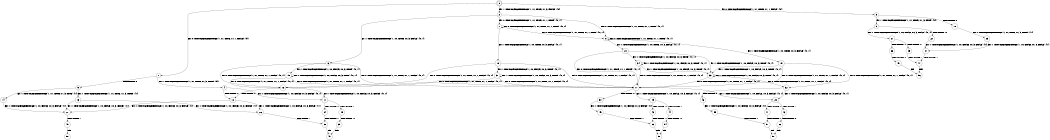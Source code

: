 digraph BCG {
size = "7, 10.5";
center = TRUE;
node [shape = circle];
0 [peripheries = 2];
0 -> 1 [label = "EX !0 !ATOMIC_EXCH_BRANCH (1, +1, TRUE, +1, 1, FALSE) !{0}"];
0 -> 2 [label = "EX !1 !ATOMIC_EXCH_BRANCH (1, +1, TRUE, +1, 3, FALSE) !{0}"];
0 -> 3 [label = "EX !0 !ATOMIC_EXCH_BRANCH (1, +1, TRUE, +1, 1, FALSE) !{0}"];
1 -> 4 [label = "EX !1 !ATOMIC_EXCH_BRANCH (1, +1, TRUE, +1, 3, TRUE) !{0}"];
1 -> 5 [label = "TERMINATE !0"];
2 -> 6 [label = "EX !1 !ATOMIC_EXCH_BRANCH (1, +0, TRUE, +0, 3, FALSE) !{0, 1}"];
2 -> 7 [label = "EX !0 !ATOMIC_EXCH_BRANCH (1, +1, TRUE, +1, 1, TRUE) !{0, 1}"];
2 -> 8 [label = "EX !0 !ATOMIC_EXCH_BRANCH (1, +1, TRUE, +1, 1, TRUE) !{0, 1}"];
3 -> 9 [label = "EX !1 !ATOMIC_EXCH_BRANCH (1, +1, TRUE, +1, 3, TRUE) !{0}"];
3 -> 10 [label = "TERMINATE !0"];
4 -> 11 [label = "EX !1 !ATOMIC_EXCH_BRANCH (1, +0, FALSE, +0, 3, FALSE) !{0, 1}"];
4 -> 12 [label = "TERMINATE !0"];
5 -> 13 [label = "EX !1 !ATOMIC_EXCH_BRANCH (1, +1, TRUE, +1, 3, TRUE) !{1}"];
5 -> 14 [label = "EX !1 !ATOMIC_EXCH_BRANCH (1, +1, TRUE, +1, 3, TRUE) !{1}"];
6 -> 15 [label = "EX !1 !ATOMIC_EXCH_BRANCH (1, +0, FALSE, +0, 3, TRUE) !{0, 1}"];
6 -> 16 [label = "EX !0 !ATOMIC_EXCH_BRANCH (1, +1, TRUE, +1, 1, FALSE) !{0, 1}"];
6 -> 17 [label = "EX !0 !ATOMIC_EXCH_BRANCH (1, +1, TRUE, +1, 1, FALSE) !{0, 1}"];
7 -> 7 [label = "EX !0 !ATOMIC_EXCH_BRANCH (1, +1, TRUE, +1, 1, TRUE) !{0, 1}"];
7 -> 18 [label = "EX !1 !ATOMIC_EXCH_BRANCH (1, +0, TRUE, +0, 3, FALSE) !{0, 1}"];
7 -> 8 [label = "EX !0 !ATOMIC_EXCH_BRANCH (1, +1, TRUE, +1, 1, TRUE) !{0, 1}"];
8 -> 19 [label = "EX !1 !ATOMIC_EXCH_BRANCH (1, +0, TRUE, +0, 3, FALSE) !{0, 1}"];
8 -> 8 [label = "EX !0 !ATOMIC_EXCH_BRANCH (1, +1, TRUE, +1, 1, TRUE) !{0, 1}"];
8 -> 20 [label = "EX !1 !ATOMIC_EXCH_BRANCH (1, +0, TRUE, +0, 3, FALSE) !{0, 1}"];
9 -> 21 [label = "EX !1 !ATOMIC_EXCH_BRANCH (1, +0, FALSE, +0, 3, FALSE) !{0, 1}"];
9 -> 22 [label = "TERMINATE !0"];
10 -> 23 [label = "EX !1 !ATOMIC_EXCH_BRANCH (1, +1, TRUE, +1, 3, TRUE) !{1}"];
11 -> 24 [label = "TERMINATE !0"];
11 -> 25 [label = "TERMINATE !1"];
12 -> 26 [label = "EX !1 !ATOMIC_EXCH_BRANCH (1, +0, FALSE, +0, 3, FALSE) !{1}"];
12 -> 27 [label = "EX !1 !ATOMIC_EXCH_BRANCH (1, +0, FALSE, +0, 3, FALSE) !{1}"];
13 -> 26 [label = "EX !1 !ATOMIC_EXCH_BRANCH (1, +0, FALSE, +0, 3, FALSE) !{1}"];
13 -> 27 [label = "EX !1 !ATOMIC_EXCH_BRANCH (1, +0, FALSE, +0, 3, FALSE) !{1}"];
14 -> 27 [label = "EX !1 !ATOMIC_EXCH_BRANCH (1, +0, FALSE, +0, 3, FALSE) !{1}"];
15 -> 15 [label = "EX !1 !ATOMIC_EXCH_BRANCH (1, +0, FALSE, +0, 3, TRUE) !{0, 1}"];
15 -> 16 [label = "EX !0 !ATOMIC_EXCH_BRANCH (1, +1, TRUE, +1, 1, FALSE) !{0, 1}"];
15 -> 17 [label = "EX !0 !ATOMIC_EXCH_BRANCH (1, +1, TRUE, +1, 1, FALSE) !{0, 1}"];
16 -> 11 [label = "EX !1 !ATOMIC_EXCH_BRANCH (1, +0, FALSE, +0, 3, FALSE) !{0, 1}"];
16 -> 12 [label = "TERMINATE !0"];
17 -> 28 [label = "EX !1 !ATOMIC_EXCH_BRANCH (1, +0, FALSE, +0, 3, FALSE) !{0, 1}"];
17 -> 29 [label = "EX !1 !ATOMIC_EXCH_BRANCH (1, +0, FALSE, +0, 3, FALSE) !{0, 1}"];
17 -> 30 [label = "TERMINATE !0"];
18 -> 16 [label = "EX !0 !ATOMIC_EXCH_BRANCH (1, +1, TRUE, +1, 1, FALSE) !{0, 1}"];
18 -> 31 [label = "EX !1 !ATOMIC_EXCH_BRANCH (1, +0, FALSE, +0, 3, TRUE) !{0, 1}"];
18 -> 17 [label = "EX !0 !ATOMIC_EXCH_BRANCH (1, +1, TRUE, +1, 1, FALSE) !{0, 1}"];
19 -> 32 [label = "EX !0 !ATOMIC_EXCH_BRANCH (1, +1, TRUE, +1, 1, FALSE) !{0, 1}"];
19 -> 33 [label = "EX !1 !ATOMIC_EXCH_BRANCH (1, +0, FALSE, +0, 3, TRUE) !{0, 1}"];
19 -> 17 [label = "EX !0 !ATOMIC_EXCH_BRANCH (1, +1, TRUE, +1, 1, FALSE) !{0, 1}"];
20 -> 33 [label = "EX !1 !ATOMIC_EXCH_BRANCH (1, +0, FALSE, +0, 3, TRUE) !{0, 1}"];
20 -> 17 [label = "EX !0 !ATOMIC_EXCH_BRANCH (1, +1, TRUE, +1, 1, FALSE) !{0, 1}"];
20 -> 34 [label = "EX !1 !ATOMIC_EXCH_BRANCH (1, +0, FALSE, +0, 3, TRUE) !{0, 1}"];
21 -> 35 [label = "TERMINATE !0"];
21 -> 36 [label = "TERMINATE !1"];
22 -> 37 [label = "EX !1 !ATOMIC_EXCH_BRANCH (1, +0, FALSE, +0, 3, FALSE) !{1}"];
23 -> 37 [label = "EX !1 !ATOMIC_EXCH_BRANCH (1, +0, FALSE, +0, 3, FALSE) !{1}"];
24 -> 38 [label = "TERMINATE !1"];
25 -> 39 [label = "TERMINATE !0"];
26 -> 38 [label = "TERMINATE !1"];
27 -> 40 [label = "TERMINATE !1"];
28 -> 41 [label = "TERMINATE !0"];
28 -> 42 [label = "TERMINATE !1"];
29 -> 43 [label = "TERMINATE !0"];
29 -> 44 [label = "TERMINATE !1"];
30 -> 45 [label = "EX !1 !ATOMIC_EXCH_BRANCH (1, +0, FALSE, +0, 3, FALSE) !{1}"];
31 -> 16 [label = "EX !0 !ATOMIC_EXCH_BRANCH (1, +1, TRUE, +1, 1, FALSE) !{0, 1}"];
31 -> 31 [label = "EX !1 !ATOMIC_EXCH_BRANCH (1, +0, FALSE, +0, 3, TRUE) !{0, 1}"];
31 -> 17 [label = "EX !0 !ATOMIC_EXCH_BRANCH (1, +1, TRUE, +1, 1, FALSE) !{0, 1}"];
32 -> 28 [label = "EX !1 !ATOMIC_EXCH_BRANCH (1, +0, FALSE, +0, 3, FALSE) !{0, 1}"];
32 -> 46 [label = "TERMINATE !0"];
33 -> 32 [label = "EX !0 !ATOMIC_EXCH_BRANCH (1, +1, TRUE, +1, 1, FALSE) !{0, 1}"];
33 -> 33 [label = "EX !1 !ATOMIC_EXCH_BRANCH (1, +0, FALSE, +0, 3, TRUE) !{0, 1}"];
33 -> 17 [label = "EX !0 !ATOMIC_EXCH_BRANCH (1, +1, TRUE, +1, 1, FALSE) !{0, 1}"];
34 -> 33 [label = "EX !1 !ATOMIC_EXCH_BRANCH (1, +0, FALSE, +0, 3, TRUE) !{0, 1}"];
34 -> 17 [label = "EX !0 !ATOMIC_EXCH_BRANCH (1, +1, TRUE, +1, 1, FALSE) !{0, 1}"];
34 -> 34 [label = "EX !1 !ATOMIC_EXCH_BRANCH (1, +0, FALSE, +0, 3, TRUE) !{0, 1}"];
35 -> 47 [label = "TERMINATE !1"];
36 -> 48 [label = "TERMINATE !0"];
37 -> 47 [label = "TERMINATE !1"];
38 -> 49 [label = "exit"];
39 -> 49 [label = "exit"];
40 -> 50 [label = "exit"];
41 -> 51 [label = "TERMINATE !1"];
42 -> 52 [label = "TERMINATE !0"];
43 -> 53 [label = "TERMINATE !1"];
44 -> 54 [label = "TERMINATE !0"];
45 -> 53 [label = "TERMINATE !1"];
46 -> 55 [label = "EX !1 !ATOMIC_EXCH_BRANCH (1, +0, FALSE, +0, 3, FALSE) !{1}"];
47 -> 56 [label = "exit"];
48 -> 56 [label = "exit"];
51 -> 57 [label = "exit"];
52 -> 57 [label = "exit"];
53 -> 58 [label = "exit"];
54 -> 58 [label = "exit"];
55 -> 51 [label = "TERMINATE !1"];
}
